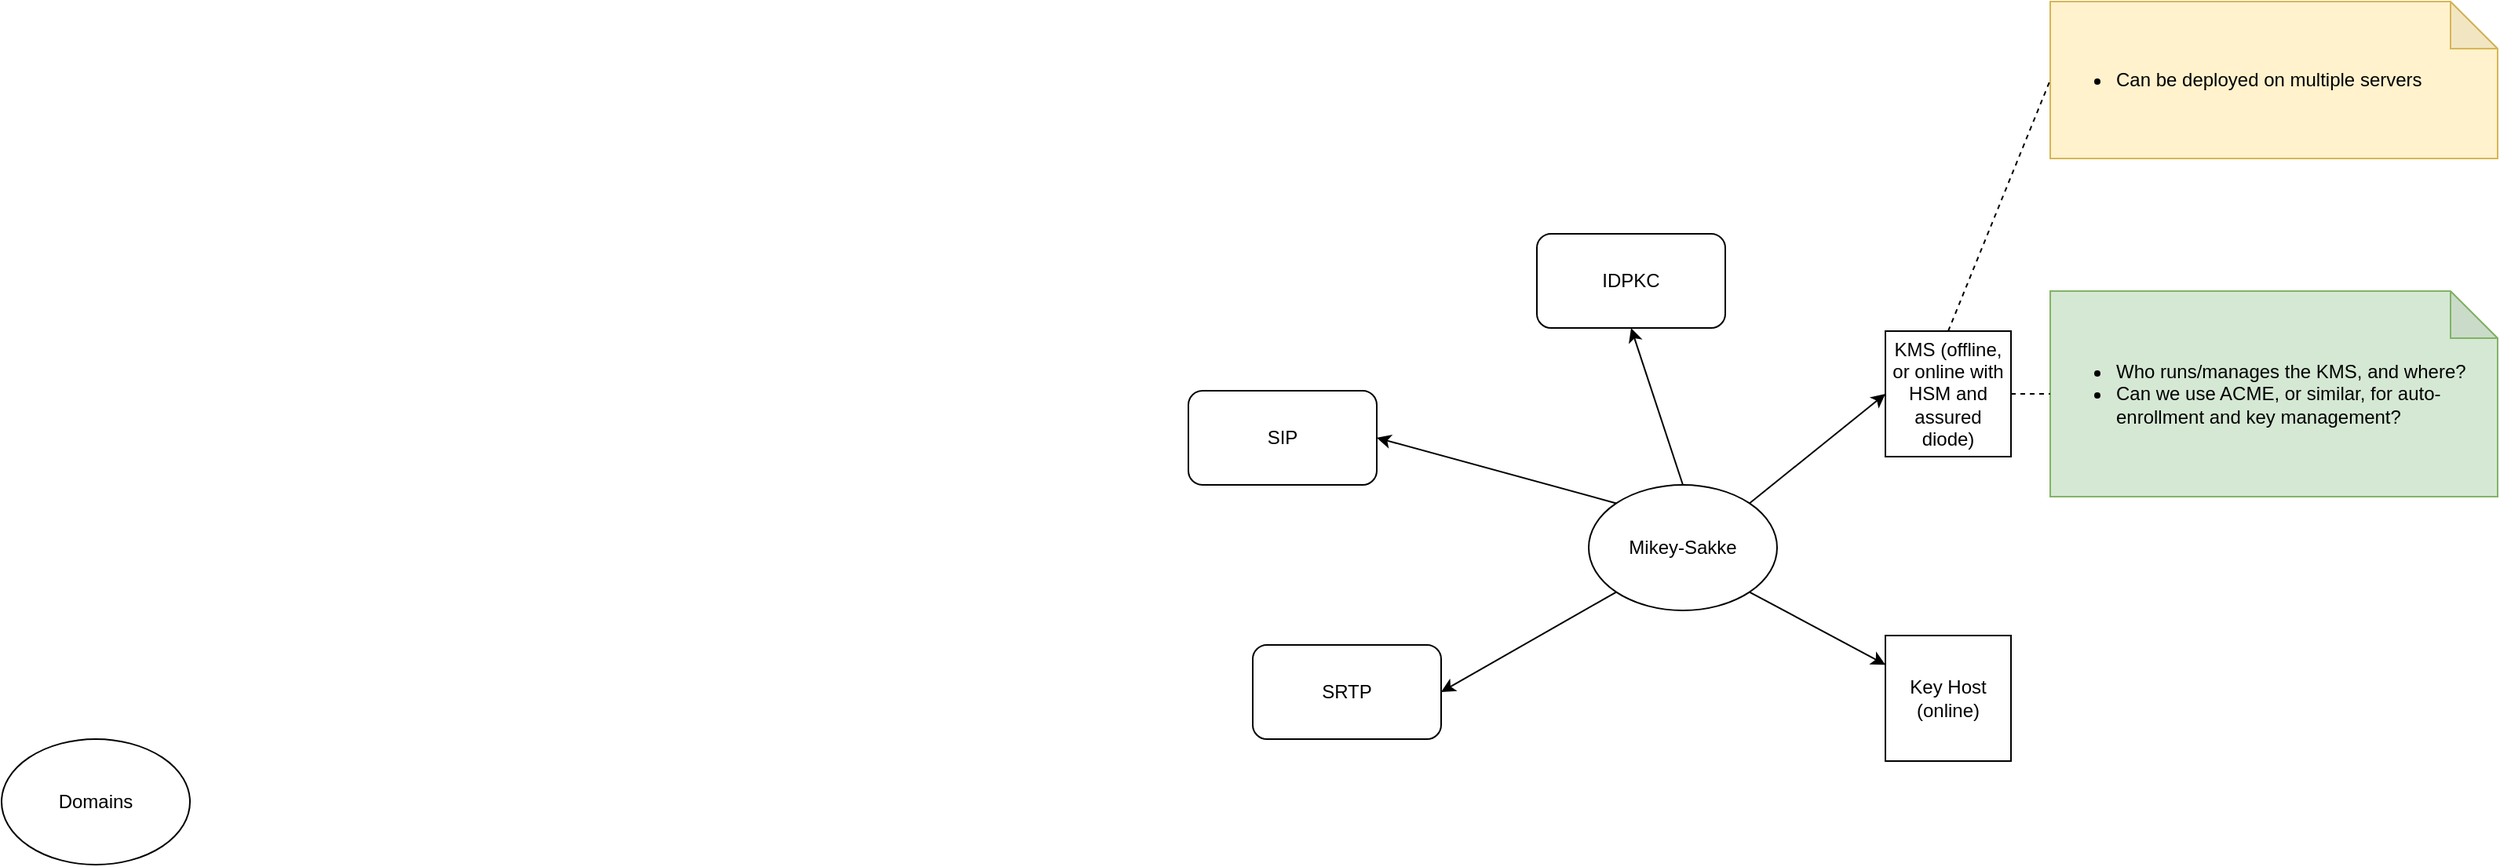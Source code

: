 <mxfile version="15.8.9" type="github">
  <diagram id="l3p4Nn8vqsSgMRRzXjVc" name="Page-1">
    <mxGraphModel dx="2462" dy="1122" grid="0" gridSize="10" guides="1" tooltips="1" connect="1" arrows="1" fold="1" page="0" pageScale="1" pageWidth="1654" pageHeight="1169" math="0" shadow="0">
      <root>
        <mxCell id="0" />
        <mxCell id="1" parent="0" />
        <mxCell id="-JY_Ss09dYT9bE0t_H_c-8" style="rounded=0;orthogonalLoop=1;jettySize=auto;html=1;exitX=1;exitY=0;exitDx=0;exitDy=0;entryX=0;entryY=0.5;entryDx=0;entryDy=0;" edge="1" parent="1" source="-JY_Ss09dYT9bE0t_H_c-1" target="-JY_Ss09dYT9bE0t_H_c-5">
          <mxGeometry relative="1" as="geometry" />
        </mxCell>
        <mxCell id="-JY_Ss09dYT9bE0t_H_c-10" style="edgeStyle=none;rounded=0;orthogonalLoop=1;jettySize=auto;html=1;exitX=1;exitY=1;exitDx=0;exitDy=0;" edge="1" parent="1" source="-JY_Ss09dYT9bE0t_H_c-1" target="-JY_Ss09dYT9bE0t_H_c-6">
          <mxGeometry relative="1" as="geometry" />
        </mxCell>
        <mxCell id="-JY_Ss09dYT9bE0t_H_c-1" value="Mikey-Sakke" style="ellipse;whiteSpace=wrap;html=1;" vertex="1" parent="1">
          <mxGeometry x="909" y="349" width="120" height="80" as="geometry" />
        </mxCell>
        <mxCell id="-JY_Ss09dYT9bE0t_H_c-2" value="SIP" style="rounded=1;whiteSpace=wrap;html=1;" vertex="1" parent="1">
          <mxGeometry x="654" y="289" width="120" height="60" as="geometry" />
        </mxCell>
        <mxCell id="-JY_Ss09dYT9bE0t_H_c-3" value="SRTP" style="rounded=1;whiteSpace=wrap;html=1;" vertex="1" parent="1">
          <mxGeometry x="695" y="451" width="120" height="60" as="geometry" />
        </mxCell>
        <mxCell id="-JY_Ss09dYT9bE0t_H_c-4" value="Domains" style="ellipse;whiteSpace=wrap;html=1;" vertex="1" parent="1">
          <mxGeometry x="-102" y="511" width="120" height="80" as="geometry" />
        </mxCell>
        <mxCell id="-JY_Ss09dYT9bE0t_H_c-5" value="KMS (offline, or online with HSM and assured diode)" style="whiteSpace=wrap;html=1;aspect=fixed;" vertex="1" parent="1">
          <mxGeometry x="1098" y="251" width="80" height="80" as="geometry" />
        </mxCell>
        <mxCell id="-JY_Ss09dYT9bE0t_H_c-6" value="Key Host (online)" style="whiteSpace=wrap;html=1;aspect=fixed;" vertex="1" parent="1">
          <mxGeometry x="1098" y="445" width="80" height="80" as="geometry" />
        </mxCell>
        <mxCell id="-JY_Ss09dYT9bE0t_H_c-9" value="" style="endArrow=classic;html=1;rounded=0;entryX=0.5;entryY=1;entryDx=0;entryDy=0;exitX=0.5;exitY=0;exitDx=0;exitDy=0;" edge="1" parent="1" source="-JY_Ss09dYT9bE0t_H_c-1" target="-JY_Ss09dYT9bE0t_H_c-13">
          <mxGeometry width="50" height="50" relative="1" as="geometry">
            <mxPoint x="387" y="587" as="sourcePoint" />
            <mxPoint x="437" y="537" as="targetPoint" />
          </mxGeometry>
        </mxCell>
        <mxCell id="-JY_Ss09dYT9bE0t_H_c-11" value="&lt;ul&gt;&lt;li&gt;Who runs/manages the KMS, and where?&lt;/li&gt;&lt;li&gt;Can we use ACME, or similar, for auto-enrollment and key management?&lt;/li&gt;&lt;/ul&gt;" style="shape=note;whiteSpace=wrap;html=1;backgroundOutline=1;darkOpacity=0.05;align=left;fillColor=#d5e8d4;strokeColor=#82b366;" vertex="1" parent="1">
          <mxGeometry x="1203" y="225.5" width="285" height="131" as="geometry" />
        </mxCell>
        <mxCell id="-JY_Ss09dYT9bE0t_H_c-13" value="IDPKC" style="rounded=1;whiteSpace=wrap;html=1;" vertex="1" parent="1">
          <mxGeometry x="876" y="189" width="120" height="60" as="geometry" />
        </mxCell>
        <mxCell id="-JY_Ss09dYT9bE0t_H_c-14" value="" style="endArrow=classic;html=1;rounded=0;exitX=0;exitY=0;exitDx=0;exitDy=0;entryX=1;entryY=0.5;entryDx=0;entryDy=0;" edge="1" parent="1" source="-JY_Ss09dYT9bE0t_H_c-1" target="-JY_Ss09dYT9bE0t_H_c-2">
          <mxGeometry width="50" height="50" relative="1" as="geometry">
            <mxPoint x="387" y="580" as="sourcePoint" />
            <mxPoint x="437" y="530" as="targetPoint" />
          </mxGeometry>
        </mxCell>
        <mxCell id="-JY_Ss09dYT9bE0t_H_c-15" value="" style="endArrow=classic;html=1;rounded=0;exitX=0;exitY=1;exitDx=0;exitDy=0;entryX=1;entryY=0.5;entryDx=0;entryDy=0;" edge="1" parent="1" source="-JY_Ss09dYT9bE0t_H_c-1" target="-JY_Ss09dYT9bE0t_H_c-3">
          <mxGeometry width="50" height="50" relative="1" as="geometry">
            <mxPoint x="934" y="560" as="sourcePoint" />
            <mxPoint x="984" y="510" as="targetPoint" />
          </mxGeometry>
        </mxCell>
        <mxCell id="-JY_Ss09dYT9bE0t_H_c-16" value="&lt;ul&gt;&lt;li&gt;Can be deployed on multiple servers&lt;/li&gt;&lt;/ul&gt;" style="shape=note;whiteSpace=wrap;html=1;backgroundOutline=1;darkOpacity=0.05;fillColor=#fff2cc;strokeColor=#d6b656;align=left;" vertex="1" parent="1">
          <mxGeometry x="1203" y="41" width="285" height="100" as="geometry" />
        </mxCell>
        <mxCell id="-JY_Ss09dYT9bE0t_H_c-18" value="" style="endArrow=none;dashed=1;html=1;rounded=0;entryX=0;entryY=0.5;entryDx=0;entryDy=0;entryPerimeter=0;exitX=0.5;exitY=0;exitDx=0;exitDy=0;" edge="1" parent="1" source="-JY_Ss09dYT9bE0t_H_c-5" target="-JY_Ss09dYT9bE0t_H_c-16">
          <mxGeometry width="50" height="50" relative="1" as="geometry">
            <mxPoint x="470" y="336" as="sourcePoint" />
            <mxPoint x="520" y="286" as="targetPoint" />
          </mxGeometry>
        </mxCell>
        <mxCell id="-JY_Ss09dYT9bE0t_H_c-19" value="" style="endArrow=none;dashed=1;html=1;rounded=0;entryX=0;entryY=0.5;entryDx=0;entryDy=0;entryPerimeter=0;exitX=1;exitY=0.5;exitDx=0;exitDy=0;" edge="1" parent="1" source="-JY_Ss09dYT9bE0t_H_c-5" target="-JY_Ss09dYT9bE0t_H_c-11">
          <mxGeometry width="50" height="50" relative="1" as="geometry">
            <mxPoint x="1360" y="528" as="sourcePoint" />
            <mxPoint x="1410" y="478" as="targetPoint" />
          </mxGeometry>
        </mxCell>
      </root>
    </mxGraphModel>
  </diagram>
</mxfile>
